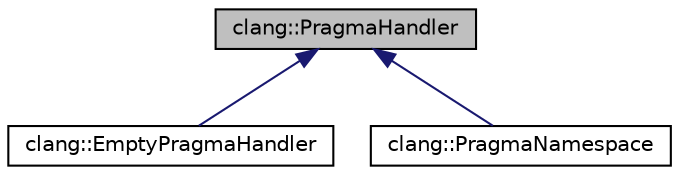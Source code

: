 digraph "clang::PragmaHandler"
{
 // LATEX_PDF_SIZE
  bgcolor="transparent";
  edge [fontname="Helvetica",fontsize="10",labelfontname="Helvetica",labelfontsize="10"];
  node [fontname="Helvetica",fontsize="10",shape=record];
  Node1 [label="clang::PragmaHandler",height=0.2,width=0.4,color="black", fillcolor="grey75", style="filled", fontcolor="black",tooltip="PragmaHandler - Instances of this interface defined to handle the various pragmas that the language f..."];
  Node1 -> Node2 [dir="back",color="midnightblue",fontsize="10",style="solid",fontname="Helvetica"];
  Node2 [label="clang::EmptyPragmaHandler",height=0.2,width=0.4,color="black",URL="$classclang_1_1EmptyPragmaHandler.html",tooltip="EmptyPragmaHandler - A pragma handler which takes no action, which can be used to ignore particular p..."];
  Node1 -> Node3 [dir="back",color="midnightblue",fontsize="10",style="solid",fontname="Helvetica"];
  Node3 [label="clang::PragmaNamespace",height=0.2,width=0.4,color="black",URL="$classclang_1_1PragmaNamespace.html",tooltip="PragmaNamespace - This PragmaHandler subdivides the namespace of pragmas, allowing hierarchical pragm..."];
}
